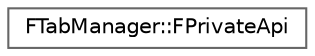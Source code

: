 digraph "Graphical Class Hierarchy"
{
 // INTERACTIVE_SVG=YES
 // LATEX_PDF_SIZE
  bgcolor="transparent";
  edge [fontname=Helvetica,fontsize=10,labelfontname=Helvetica,labelfontsize=10];
  node [fontname=Helvetica,fontsize=10,shape=box,height=0.2,width=0.4];
  rankdir="LR";
  Node0 [id="Node000000",label="FTabManager::FPrivateApi",height=0.2,width=0.4,color="grey40", fillcolor="white", style="filled",URL="$dc/df0/classFTabManager_1_1FPrivateApi.html",tooltip=" "];
}
